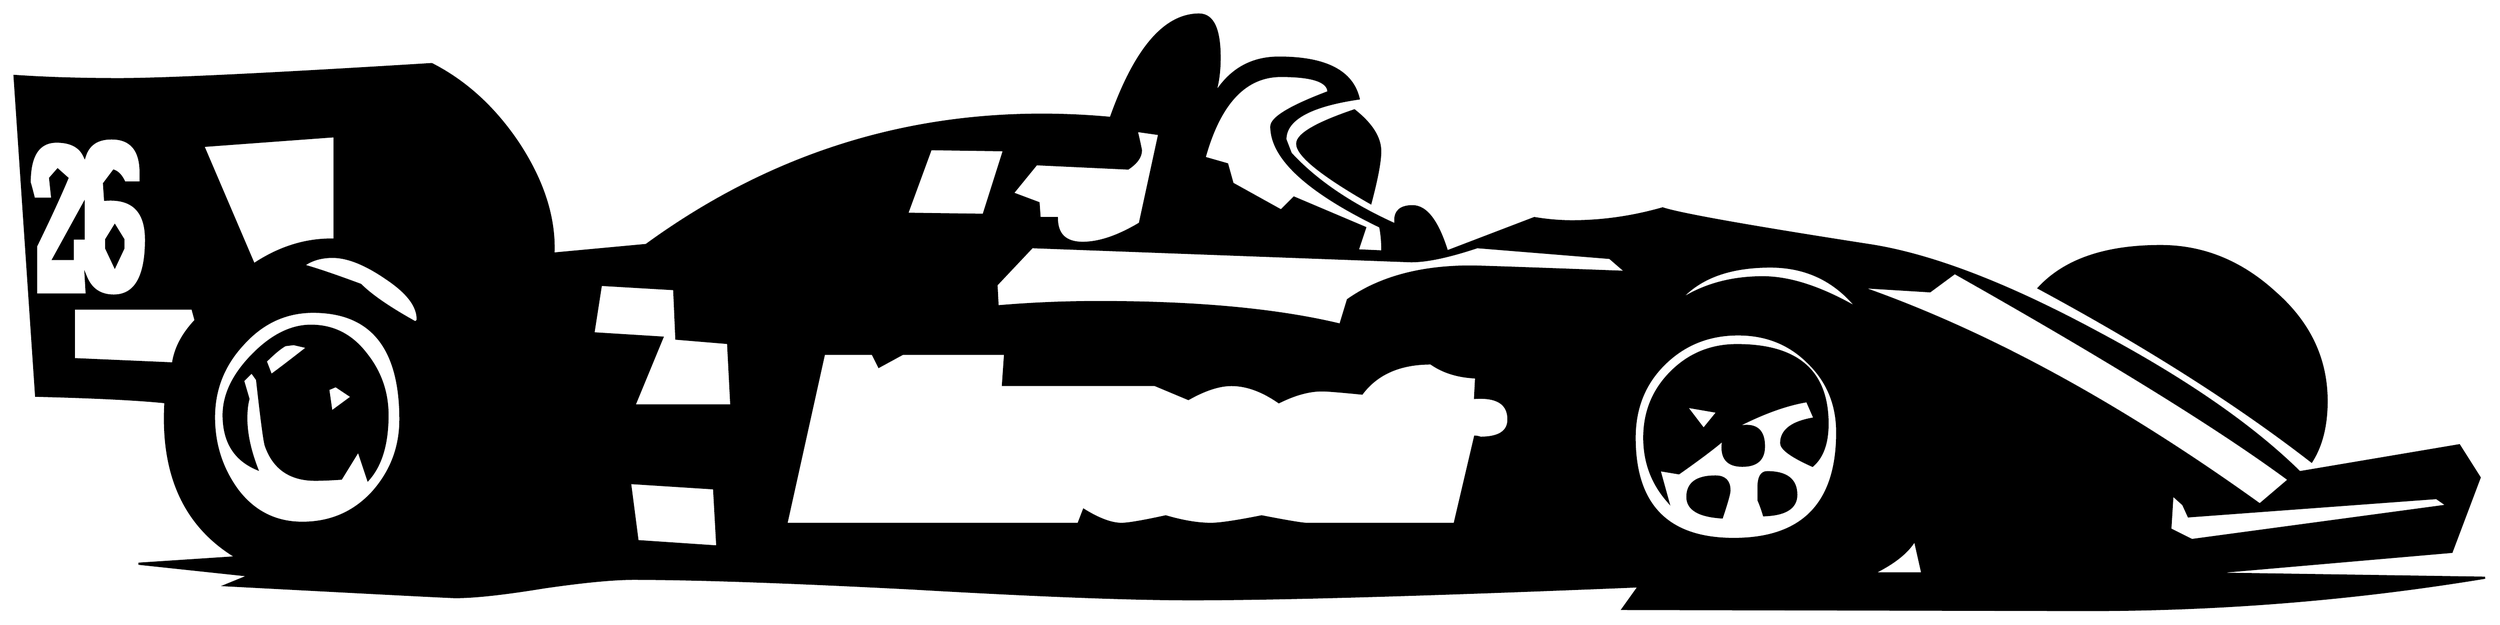 


\begin{tikzpicture}[y=0.80pt, x=0.80pt, yscale=-1.0, xscale=1.0, inner sep=0pt, outer sep=0pt]
\begin{scope}[shift={(100.0,1354.0)},nonzero rule]
  \path[draw=.,fill=.,line width=1.600pt] (2315.0,-148.0) ..
    controls (2315.0,-125.333) and (2310.333,-106.667) ..
    (2301.0,-92.0) .. controls (2232.333,-145.333) and
    (2148.0,-199.0) .. (2048.0,-253.0) .. controls
    (2072.0,-279.0) and (2109.667,-292.0) .. (2161.0,-292.0) ..
    controls (2200.333,-292.0) and (2235.667,-277.667) ..
    (2267.0,-249.0) .. controls (2299.0,-221.0) and
    (2315.0,-187.333) .. (2315.0,-148.0) -- cycle(1437.0,-380.0)
    .. controls (1437.0,-370.667) and (1434.0,-354.667) ..
    (1428.0,-332.0) .. controls (1382.667,-358.0) and
    (1360.0,-376.333) .. (1360.0,-387.0) .. controls
    (1360.0,-395.667) and (1377.667,-406.0) .. (1413.0,-418.0) ..
    controls (1429.0,-405.333) and (1437.0,-392.667) ..
    (1437.0,-380.0) -- cycle(2462.0,16.0) .. controls
    (2340.667,36.0) and (2217.667,46.0) .. (2093.0,46.0) --
    (1662.0,45.0) -- (1677.0,24.0) .. controls (1482.333,32.0) and
    (1344.0,36.0) .. (1262.0,36.0) .. controls (1204.667,36.0) and
    (1118.333,32.667) .. (1003.0,26.0) .. controls (887.667,20.0) and
    (801.333,17.0) .. (744.0,17.0) .. controls (725.333,17.0) and
    (697.667,19.667) .. (661.0,25.0) .. controls (624.333,31.0) and
    (597.0,34.0) .. (579.0,34.0) .. controls (575.0,34.0) and
    (504.0,30.333) .. (366.0,23.0) -- (388.0,14.0) --
    (285.0,3.0) -- (376.0,-3.0) .. controls (328.0,-31.667) and
    (306.0,-79.667) .. (310.0,-147.0) .. controls (284.0,-149.667)
    and (244.0,-151.667) .. (190.0,-153.0) -- (170.0,-450.0) ..
    controls (198.667,-448.0) and (231.0,-447.0) .. (267.0,-447.0)
    .. controls (309.667,-447.0) and (406.333,-451.667) ..
    (557.0,-461.0) .. controls (588.333,-445.0) and (615.0,-420.667)
    .. (637.0,-388.0) .. controls (660.333,-352.667) and
    (671.333,-318.333) .. (670.0,-285.0) -- (756.0,-293.0) ..
    controls (866.667,-373.667) and (989.0,-414.0) ..
    (1123.0,-414.0) .. controls (1144.333,-414.0) and
    (1165.667,-413.0) .. (1187.0,-411.0) .. controls
    (1209.667,-475.0) and (1237.0,-507.0) .. (1269.0,-507.0) ..
    controls (1281.667,-507.0) and (1288.0,-493.667) ..
    (1288.0,-467.0) .. controls (1288.0,-453.667) and
    (1286.333,-442.0) .. (1283.0,-432.0) .. controls
    (1297.0,-455.333) and (1317.0,-467.0) .. (1343.0,-467.0) ..
    controls (1386.333,-467.0) and (1411.0,-454.333) ..
    (1417.0,-429.0) .. controls (1371.667,-422.333) and
    (1349.0,-409.667) .. (1349.0,-391.0) -- (1354.0,-378.0) ..
    controls (1377.333,-352.667) and (1409.667,-330.667) ..
    (1451.0,-312.0) -- (1451.0,-316.0) .. controls
    (1451.0,-324.667) and (1456.333,-329.0) .. (1467.0,-329.0) ..
    controls (1479.667,-329.0) and (1490.333,-315.0) ..
    (1499.0,-287.0) -- (1580.0,-318.0) .. controls
    (1592.0,-316.0) and (1603.667,-315.0) .. (1615.0,-315.0) ..
    controls (1643.0,-315.0) and (1671.0,-319.0) ..
    (1699.0,-327.0) .. controls (1715.0,-321.667) and
    (1778.667,-310.333) .. (1890.0,-293.0) .. controls
    (1947.333,-284.333) and (2018.0,-257.333) .. (2102.0,-212.0) ..
    controls (2183.333,-168.667) and (2246.0,-125.333) ..
    (2290.0,-82.0) -- (2438.0,-107.0) -- (2457.0,-77.0) --
    (2431.0,-8.0) -- (2201.0,12.0) -- (2462.0,16.0) --
    cycle(2427.0,-51.0) -- (2417.0,-58.0) -- (2187.0,-41.0) --
    (2182.0,-52.0) -- (2172.0,-61.0) -- (2170.0,-29.0) --
    (2190.0,-19.0) -- (2427.0,-51.0) -- cycle(2280.0,-75.0) ..
    controls (2216.0,-122.333) and (2112.667,-186.333) ..
    (1970.0,-267.0) -- (1947.0,-250.0) -- (1882.0,-254.0) ..
    controls (1998.667,-213.333) and (2122.333,-146.0) ..
    (2253.0,-52.0) -- (2280.0,-75.0) -- cycle(1880.0,-234.0) ..
    controls (1859.333,-260.0) and (1832.333,-273.0) ..
    (1799.0,-273.0) .. controls (1760.333,-273.0) and
    (1732.0,-262.333) .. (1714.0,-241.0) .. controls
    (1736.0,-255.667) and (1762.0,-263.0) .. (1792.0,-263.0) ..
    controls (1817.333,-263.0) and (1846.667,-253.333) ..
    (1880.0,-234.0) -- cycle(1940.0,12.0) -- (1933.0,-19.0) ..
    controls (1926.333,-7.667) and (1913.333,2.667) .. (1894.0,12.0) --
    (1940.0,12.0) -- cycle(1861.0,-119.0) .. controls
    (1861.0,-145.0) and (1852.0,-166.667) .. (1834.0,-184.0) ..
    controls (1816.667,-201.333) and (1795.0,-210.0) ..
    (1769.0,-210.0) .. controls (1741.667,-210.0) and
    (1718.667,-200.667) .. (1700.0,-182.0) .. controls
    (1682.0,-164.0) and (1673.0,-141.333) .. (1673.0,-114.0) ..
    controls (1673.0,-51.333) and (1703.667,-20.0) .. (1765.0,-20.0)
    .. controls (1829.0,-20.0) and (1861.0,-53.0) ..
    (1861.0,-119.0) -- cycle(1439.0,-287.0) .. controls
    (1439.0,-295.667) and (1438.333,-303.333) .. (1437.0,-310.0) ..
    controls (1369.667,-342.667) and (1336.0,-373.667) ..
    (1336.0,-403.0) .. controls (1336.0,-411.0) and
    (1353.667,-421.667) .. (1389.0,-435.0) .. controls
    (1389.0,-445.0) and (1374.333,-450.0) .. (1345.0,-450.0) ..
    controls (1311.667,-450.0) and (1288.0,-424.667) ..
    (1274.0,-374.0) -- (1295.0,-368.0) -- (1300.0,-350.0) --
    (1345.0,-325.0) -- (1357.0,-337.0) -- (1423.0,-309.0) --
    (1416.0,-288.0) -- (1439.0,-287.0) -- cycle(1665.0,-268.0)
    -- (1650.0,-281.0) -- (1527.0,-291.0) .. controls
    (1499.0,-281.667) and (1477.667,-277.333) .. (1463.0,-278.0) --
    (1114.0,-291.0) -- (1081.0,-256.0) -- (1082.0,-236.0) ..
    controls (1112.667,-238.667) and (1144.0,-240.0) ..
    (1176.0,-240.0) .. controls (1267.333,-240.0) and
    (1342.0,-233.0) .. (1400.0,-219.0) -- (1407.0,-242.0) ..
    controls (1436.333,-262.667) and (1474.333,-273.0) ..
    (1521.0,-273.0) .. controls (1528.333,-273.0) and
    (1576.333,-271.333) .. (1665.0,-268.0) -- cycle(1232.0,-396.0)
    -- (1211.0,-399.0) .. controls (1212.333,-393.667) and
    (1213.667,-387.667) .. (1215.0,-381.0) .. controls
    (1215.0,-375.0) and (1211.0,-369.333) .. (1203.0,-364.0) --
    (1118.0,-368.0) -- (1096.0,-341.0) -- (1120.0,-332.0) --
    (1121.0,-318.0) -- (1137.0,-318.0) .. controls
    (1137.0,-302.667) and (1145.0,-295.0) .. (1161.0,-295.0) ..
    controls (1176.333,-295.0) and (1194.0,-301.0) ..
    (1214.0,-313.0) -- (1232.0,-396.0) -- cycle(1088.0,-381.0)
    -- (1020.0,-382.0) -- (998.0,-322.0) -- (1069.0,-321.0) --
    (1088.0,-381.0) -- cycle(1556.0,-131.0) .. controls
    (1556.0,-145.667) and (1545.667,-152.333) .. (1525.0,-151.0) --
    (1526.0,-170.0) .. controls (1509.333,-170.667) and
    (1495.333,-175.0) .. (1484.0,-183.0) .. controls
    (1455.333,-183.0) and (1434.0,-173.667) .. (1420.0,-155.0) ..
    controls (1400.0,-157.0) and (1387.667,-158.0) ..
    (1383.0,-158.0) .. controls (1371.0,-158.0) and
    (1357.667,-154.333) .. (1343.0,-147.0) .. controls
    (1327.667,-157.667) and (1313.0,-163.0) .. (1299.0,-163.0) ..
    controls (1287.667,-163.0) and (1274.333,-158.667) ..
    (1259.0,-150.0) -- (1228.0,-163.0) -- (1087.0,-163.0) --
    (1089.0,-192.0) -- (994.0,-192.0) -- (972.0,-180.0) --
    (966.0,-192.0) -- (921.0,-192.0) -- (886.0,-34.0) --
    (1157.0,-34.0) -- (1162.0,-47.0) .. controls (1176.0,-38.333)
    and (1187.667,-34.0) .. (1197.0,-34.0) .. controls
    (1203.0,-34.0) and (1216.667,-36.333) .. (1238.0,-41.0) ..
    controls (1254.0,-36.333) and (1268.0,-34.0) .. (1280.0,-34.0)
    .. controls (1288.0,-34.0) and (1303.667,-36.333) ..
    (1327.0,-41.0) .. controls (1351.0,-36.333) and (1365.0,-34.0)
    .. (1369.0,-34.0) -- (1506.0,-34.0) -- (1525.0,-115.0) ..
    controls (1526.333,-115.0) and (1528.0,-114.667) ..
    (1530.0,-114.0) .. controls (1547.333,-114.0) and
    (1556.0,-119.667) .. (1556.0,-131.0) -- cycle(835.0,-144.0) --
    (832.0,-202.0) -- (784.0,-206.0) -- (782.0,-252.0) --
    (714.0,-256.0) -- (707.0,-211.0) -- (771.0,-207.0) --
    (745.0,-144.0) -- (835.0,-144.0) -- cycle(822.0,-13.0) --
    (819.0,-67.0) -- (741.0,-72.0) -- (748.0,-18.0) --
    (822.0,-13.0) -- cycle(544.0,-223.0) .. controls
    (544.667,-235.667) and (535.0,-248.667) .. (515.0,-262.0) ..
    controls (495.667,-275.333) and (479.0,-282.0) .. (465.0,-282.0)
    .. controls (454.333,-282.0) and (445.333,-279.333) ..
    (438.0,-274.0) .. controls (450.0,-270.667) and (467.667,-264.667)
    .. (491.0,-256.0) .. controls (501.0,-246.0) and
    (518.0,-234.333) .. (542.0,-221.0) -- (544.0,-223.0) --
    cycle(467.0,-298.0) -- (467.0,-394.0) -- (345.0,-385.0) --
    (392.0,-275.0) .. controls (416.0,-291.0) and (441.0,-298.667)
    .. (467.0,-298.0) -- cycle(528.0,-131.0) .. controls
    (528.0,-197.667) and (501.0,-231.0) .. (447.0,-231.0) ..
    controls (421.667,-231.0) and (400.0,-221.0) .. (382.0,-201.0)
    .. controls (364.0,-181.667) and (355.0,-159.0) ..
    (355.0,-133.0) .. controls (355.0,-107.667) and (362.333,-85.0)
    .. (377.0,-65.0) .. controls (392.333,-45.0) and (412.333,-35.0)
    .. (437.0,-35.0) .. controls (463.0,-35.0) and (484.667,-44.333)
    .. (502.0,-63.0) .. controls (519.333,-82.333) and
    (528.0,-105.0) .. (528.0,-131.0) -- cycle(292.0,-298.0) ..
    controls (292.0,-324.667) and (279.333,-337.0) .. (254.0,-335.0)
    -- (253.0,-350.0) -- (262.0,-362.0) .. controls
    (266.0,-360.667) and (269.333,-357.0) .. (272.0,-351.0) --
    (287.0,-351.0) -- (287.0,-360.0) .. controls (287.0,-381.333)
    and (278.0,-392.0) .. (260.0,-392.0) .. controls
    (246.667,-392.0) and (238.333,-386.333) .. (235.0,-375.0) ..
    controls (231.0,-384.333) and (222.333,-389.0) .. (209.0,-389.0)
    .. controls (192.333,-389.0) and (184.0,-376.333) ..
    (184.0,-351.0) .. controls (184.667,-349.0) and (186.0,-344.0)
    .. (188.0,-336.0) -- (205.0,-336.0) -- (203.0,-355.0) --
    (210.0,-363.0) -- (219.0,-355.0) .. controls (212.333,-339.0)
    and (202.667,-318.0) .. (190.0,-292.0) -- (190.0,-247.0) --
    (237.0,-247.0) -- (236.0,-264.0) .. controls (240.667,-252.0)
    and (249.333,-246.0) .. (262.0,-246.0) .. controls
    (282.0,-246.0) and (292.0,-263.333) .. (292.0,-298.0) --
    cycle(338.0,-223.0) -- (335.0,-234.0) -- (225.0,-234.0) --
    (225.0,-187.0) -- (317.0,-183.0) .. controls (319.0,-197.0)
    and (326.0,-210.333) .. (338.0,-223.0) -- cycle(1852.0,-127.0)
    .. controls (1852.0,-109.0) and (1847.333,-96.0) ..
    (1838.0,-88.0) .. controls (1818.667,-96.667) and
    (1809.0,-103.667) .. (1809.0,-109.0) .. controls
    (1809.0,-121.0) and (1819.333,-128.667) .. (1840.0,-132.0) --
    (1833.0,-148.0) .. controls (1813.0,-144.667) and
    (1790.333,-136.333) .. (1765.0,-123.0) .. controls
    (1769.667,-124.333) and (1773.667,-125.0) .. (1777.0,-125.0) ..
    controls (1787.667,-125.0) and (1793.0,-118.667) ..
    (1793.0,-106.0) .. controls (1793.0,-94.0) and
    (1786.333,-88.0) .. (1773.0,-88.0) .. controls (1759.0,-88.0)
    and (1753.0,-95.333) .. (1755.0,-110.0) -- (1754.0,-111.0) ..
    controls (1745.333,-103.667) and (1732.0,-93.667) ..
    (1714.0,-81.0) -- (1696.0,-84.0) -- (1704.0,-55.0) ..
    controls (1689.333,-71.667) and (1682.0,-91.333) ..
    (1682.0,-114.0) .. controls (1682.0,-138.0) and
    (1690.333,-158.333) .. (1707.0,-175.0) .. controls
    (1723.667,-191.667) and (1744.0,-200.0) .. (1768.0,-200.0) ..
    controls (1824.0,-200.0) and (1852.0,-175.667) ..
    (1852.0,-127.0) -- cycle(1823.0,-61.0) .. controls
    (1823.0,-49.0) and (1813.0,-42.667) .. (1793.0,-42.0) ..
    controls (1791.667,-46.667) and (1790.0,-51.333) .. (1788.0,-56.0)
    -- (1788.0,-68.0) .. controls (1788.0,-77.333) and
    (1790.667,-82.0) .. (1796.0,-82.0) .. controls (1814.0,-82.0)
    and (1823.0,-75.0) .. (1823.0,-61.0) -- cycle(1761.0,-65.0)
    .. controls (1761.0,-62.333) and (1758.667,-54.0) ..
    (1754.0,-40.0) .. controls (1732.667,-41.333) and (1722.0,-47.667)
    .. (1722.0,-59.0) .. controls (1722.0,-71.667) and
    (1730.667,-78.0) .. (1748.0,-78.0) .. controls (1756.667,-78.0)
    and (1761.0,-73.667) .. (1761.0,-65.0) -- cycle(516.0,-135.0)
    .. controls (516.0,-108.333) and (510.0,-88.333) ..
    (498.0,-75.0) -- (489.0,-102.0) -- (473.0,-76.0) .. controls
    (463.0,-75.333) and (455.0,-75.0) .. (449.0,-75.0) .. controls
    (425.667,-75.0) and (410.333,-85.667) .. (403.0,-107.0) ..
    controls (401.667,-111.667) and (399.0,-132.0) .. (395.0,-168.0)
    -- (390.0,-175.0) -- (382.0,-167.0) -- (387.0,-150.0) ..
    controls (385.667,-145.333) and (385.0,-139.333) .. (385.0,-132.0)
    .. controls (385.0,-118.0) and (388.333,-102.333) ..
    (395.0,-85.0) .. controls (374.333,-93.667) and (364.0,-110.333)
    .. (364.0,-135.0) .. controls (364.0,-153.667) and
    (372.667,-172.0) .. (390.0,-190.0) .. controls (408.0,-208.667)
    and (426.333,-218.0) .. (445.0,-218.0) .. controls
    (465.667,-218.0) and (482.667,-209.333) .. (496.0,-192.0) ..
    controls (509.333,-175.333) and (516.0,-156.333) .. (516.0,-135.0)
    -- cycle(271.0,-290.0) -- (263.0,-273.0) -- (255.0,-290.0)
    -- (255.0,-298.0) -- (263.0,-311.0) -- (271.0,-298.0) --
    (271.0,-290.0) -- cycle(234.0,-299.0) -- (224.0,-299.0) --
    (224.0,-280.0) -- (206.0,-280.0) -- (234.0,-331.0) --
    (234.0,-299.0) -- cycle(1750.0,-138.0) -- (1721.0,-143.0) --
    (1737.0,-122.0) -- (1750.0,-138.0) -- cycle(483.0,-152.0) --
    (468.0,-162.0) -- (461.0,-159.0) -- (464.0,-138.0) --
    (483.0,-152.0) -- cycle(442.0,-198.0) -- (429.0,-201.0) --
    (421.0,-200.0) .. controls (416.333,-197.333) and (410.333,-192.333)
    .. (403.0,-185.0) -- (408.0,-172.0) .. controls
    (415.333,-177.333) and (426.667,-186.0) .. (442.0,-198.0) --
    cycle;
\end{scope}

\end{tikzpicture}

